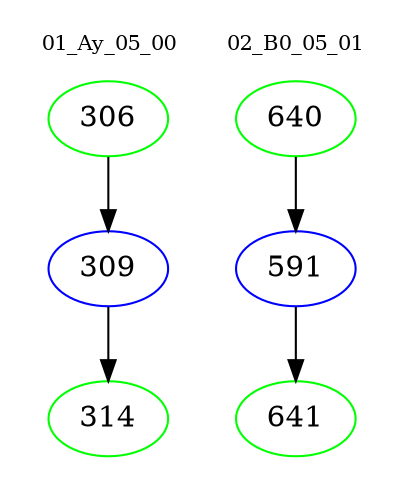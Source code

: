 digraph{
subgraph cluster_0 {
color = white
label = "01_Ay_05_00";
fontsize=10;
T0_306 [label="306", color="green"]
T0_306 -> T0_309 [color="black"]
T0_309 [label="309", color="blue"]
T0_309 -> T0_314 [color="black"]
T0_314 [label="314", color="green"]
}
subgraph cluster_1 {
color = white
label = "02_B0_05_01";
fontsize=10;
T1_640 [label="640", color="green"]
T1_640 -> T1_591 [color="black"]
T1_591 [label="591", color="blue"]
T1_591 -> T1_641 [color="black"]
T1_641 [label="641", color="green"]
}
}
